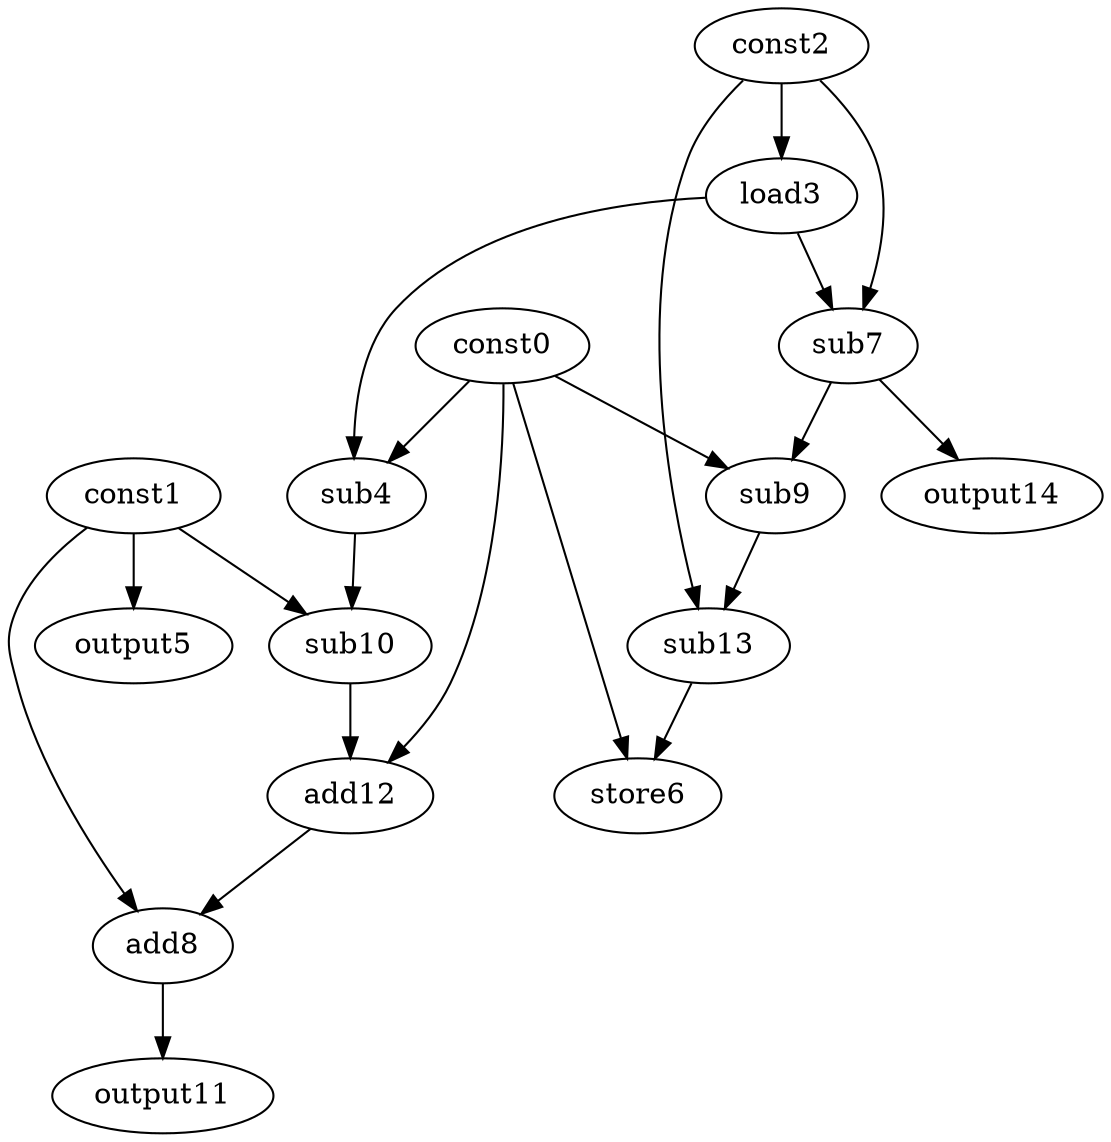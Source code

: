 digraph G { 
const0[opcode=const]; 
const1[opcode=const]; 
const2[opcode=const]; 
load3[opcode=load]; 
sub4[opcode=sub]; 
output5[opcode=output]; 
store6[opcode=store]; 
sub7[opcode=sub]; 
add8[opcode=add]; 
sub9[opcode=sub]; 
sub10[opcode=sub]; 
output11[opcode=output]; 
add12[opcode=add]; 
sub13[opcode=sub]; 
output14[opcode=output]; 
const2->load3[operand=0];
const1->output5[operand=0];
const0->sub4[operand=0];
load3->sub4[operand=1];
const2->sub7[operand=0];
load3->sub7[operand=1];
const0->sub9[operand=0];
sub7->sub9[operand=1];
const1->sub10[operand=0];
sub4->sub10[operand=1];
sub7->output14[operand=0];
const0->add12[operand=0];
sub10->add12[operand=1];
sub9->sub13[operand=0];
const2->sub13[operand=1];
const0->store6[operand=0];
sub13->store6[operand=1];
const1->add8[operand=0];
add12->add8[operand=1];
add8->output11[operand=0];
}
